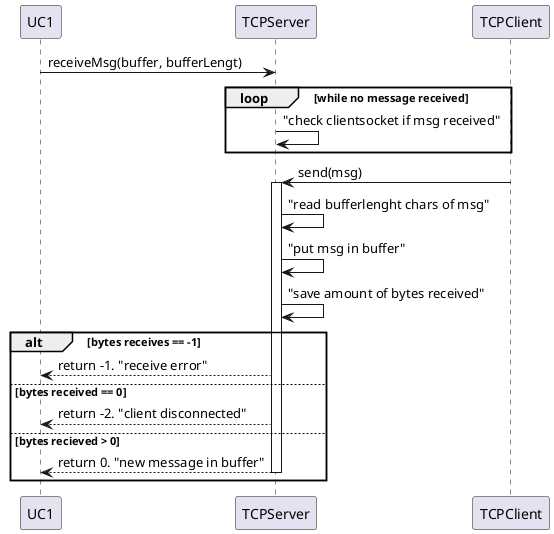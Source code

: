 @startuml
participant UC1
participant TCPServer
participant TCPClient

UC1 -> TCPServer : receiveMsg(buffer, bufferLengt)
loop while no message received
    TCPServer -> TCPServer : "check clientsocket if msg received"
end
TCPServer <- TCPClient : send(msg)
activate TCPServer
TCPServer -> TCPServer :"read bufferlenght chars of msg"
TCPServer -> TCPServer : "put msg in buffer"
TCPServer -> TCPServer : "save amount of bytes received"

alt bytes receives == -1
    UC1 <-- TCPServer : return -1. "receive error"
else bytes received == 0
    UC1 <-- TCPServer : return -2. "client disconnected"
else bytes recieved > 0
    UC1 <-- TCPServer : return 0. "new message in buffer"
    deactivate TCPServer
end
@enduml